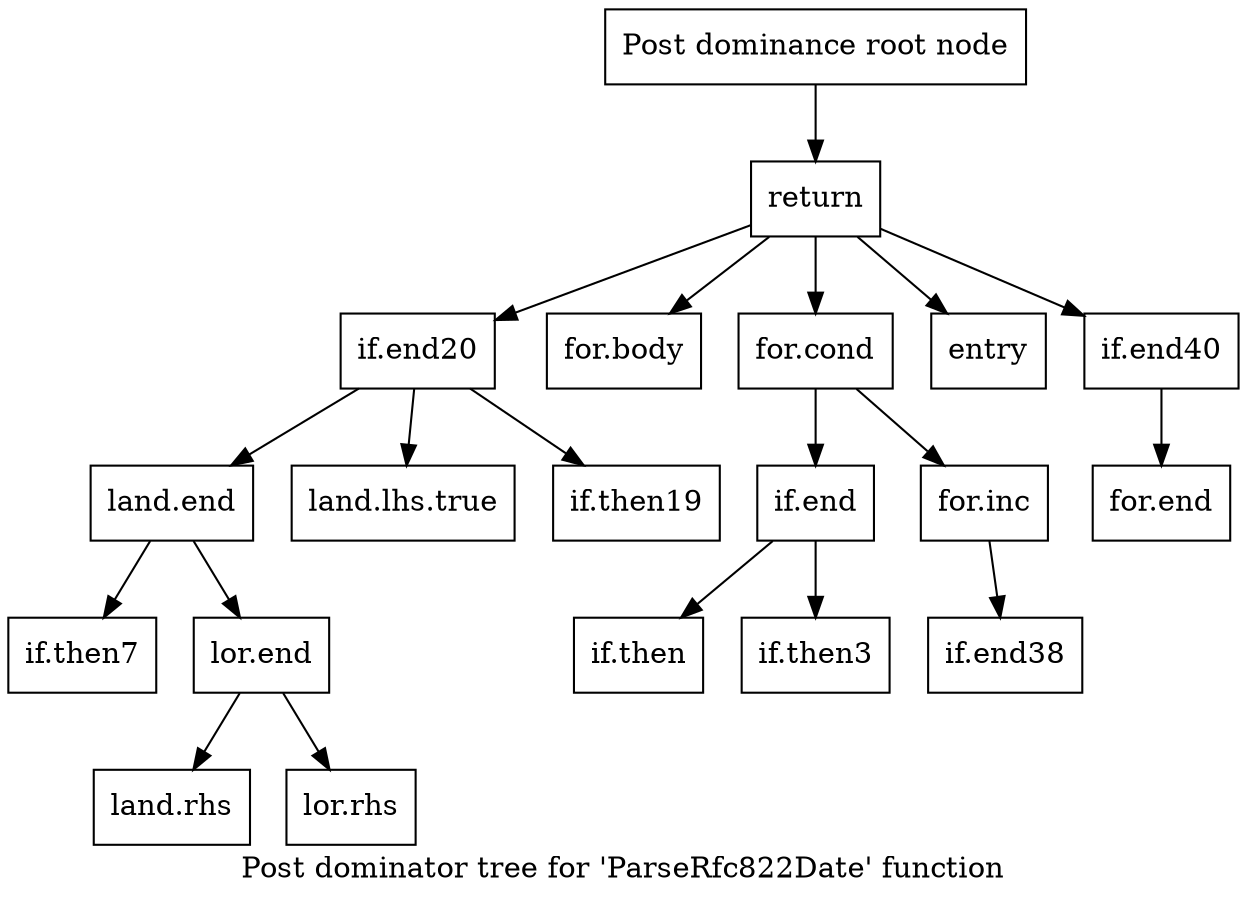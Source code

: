 digraph "Post dominator tree for 'ParseRfc822Date' function" {
	label="Post dominator tree for 'ParseRfc822Date' function";

	Node0xd65060 [shape=record,label="{Post dominance root node}"];
	Node0xd65060 -> Node0xd23f10;
	Node0xd23f10 [shape=record,label="{return}"];
	Node0xd23f10 -> Node0xd0b3d0;
	Node0xd23f10 -> Node0xd4faa0;
	Node0xd23f10 -> Node0xd32410;
	Node0xd23f10 -> Node0xd058c0;
	Node0xd23f10 -> Node0xd016f0;
	Node0xd0b3d0 [shape=record,label="{if.end20}"];
	Node0xd0b3d0 -> Node0xd1c8b0;
	Node0xd0b3d0 -> Node0xd09cf0;
	Node0xd0b3d0 -> Node0xd089d0;
	Node0xd1c8b0 [shape=record,label="{land.end}"];
	Node0xd1c8b0 -> Node0xd51b80;
	Node0xd1c8b0 -> Node0xd539e0;
	Node0xd51b80 [shape=record,label="{if.then7}"];
	Node0xd539e0 [shape=record,label="{lor.end}"];
	Node0xd539e0 -> Node0xd10fd0;
	Node0xd539e0 -> Node0xd61d00;
	Node0xd10fd0 [shape=record,label="{land.rhs}"];
	Node0xd61d00 [shape=record,label="{lor.rhs}"];
	Node0xd09cf0 [shape=record,label="{land.lhs.true}"];
	Node0xd089d0 [shape=record,label="{if.then19}"];
	Node0xd4faa0 [shape=record,label="{for.body}"];
	Node0xd32410 [shape=record,label="{for.cond}"];
	Node0xd32410 -> Node0xd01c40;
	Node0xd32410 -> Node0xd4cce0;
	Node0xd01c40 [shape=record,label="{if.end}"];
	Node0xd01c40 -> Node0xd69720;
	Node0xd01c40 -> Node0xd77460;
	Node0xd69720 [shape=record,label="{if.then}"];
	Node0xd77460 [shape=record,label="{if.then3}"];
	Node0xd4cce0 [shape=record,label="{for.inc}"];
	Node0xd4cce0 -> Node0xd3da20;
	Node0xd3da20 [shape=record,label="{if.end38}"];
	Node0xd058c0 [shape=record,label="{entry}"];
	Node0xd016f0 [shape=record,label="{if.end40}"];
	Node0xd016f0 -> Node0xd05f90;
	Node0xd05f90 [shape=record,label="{for.end}"];
}
